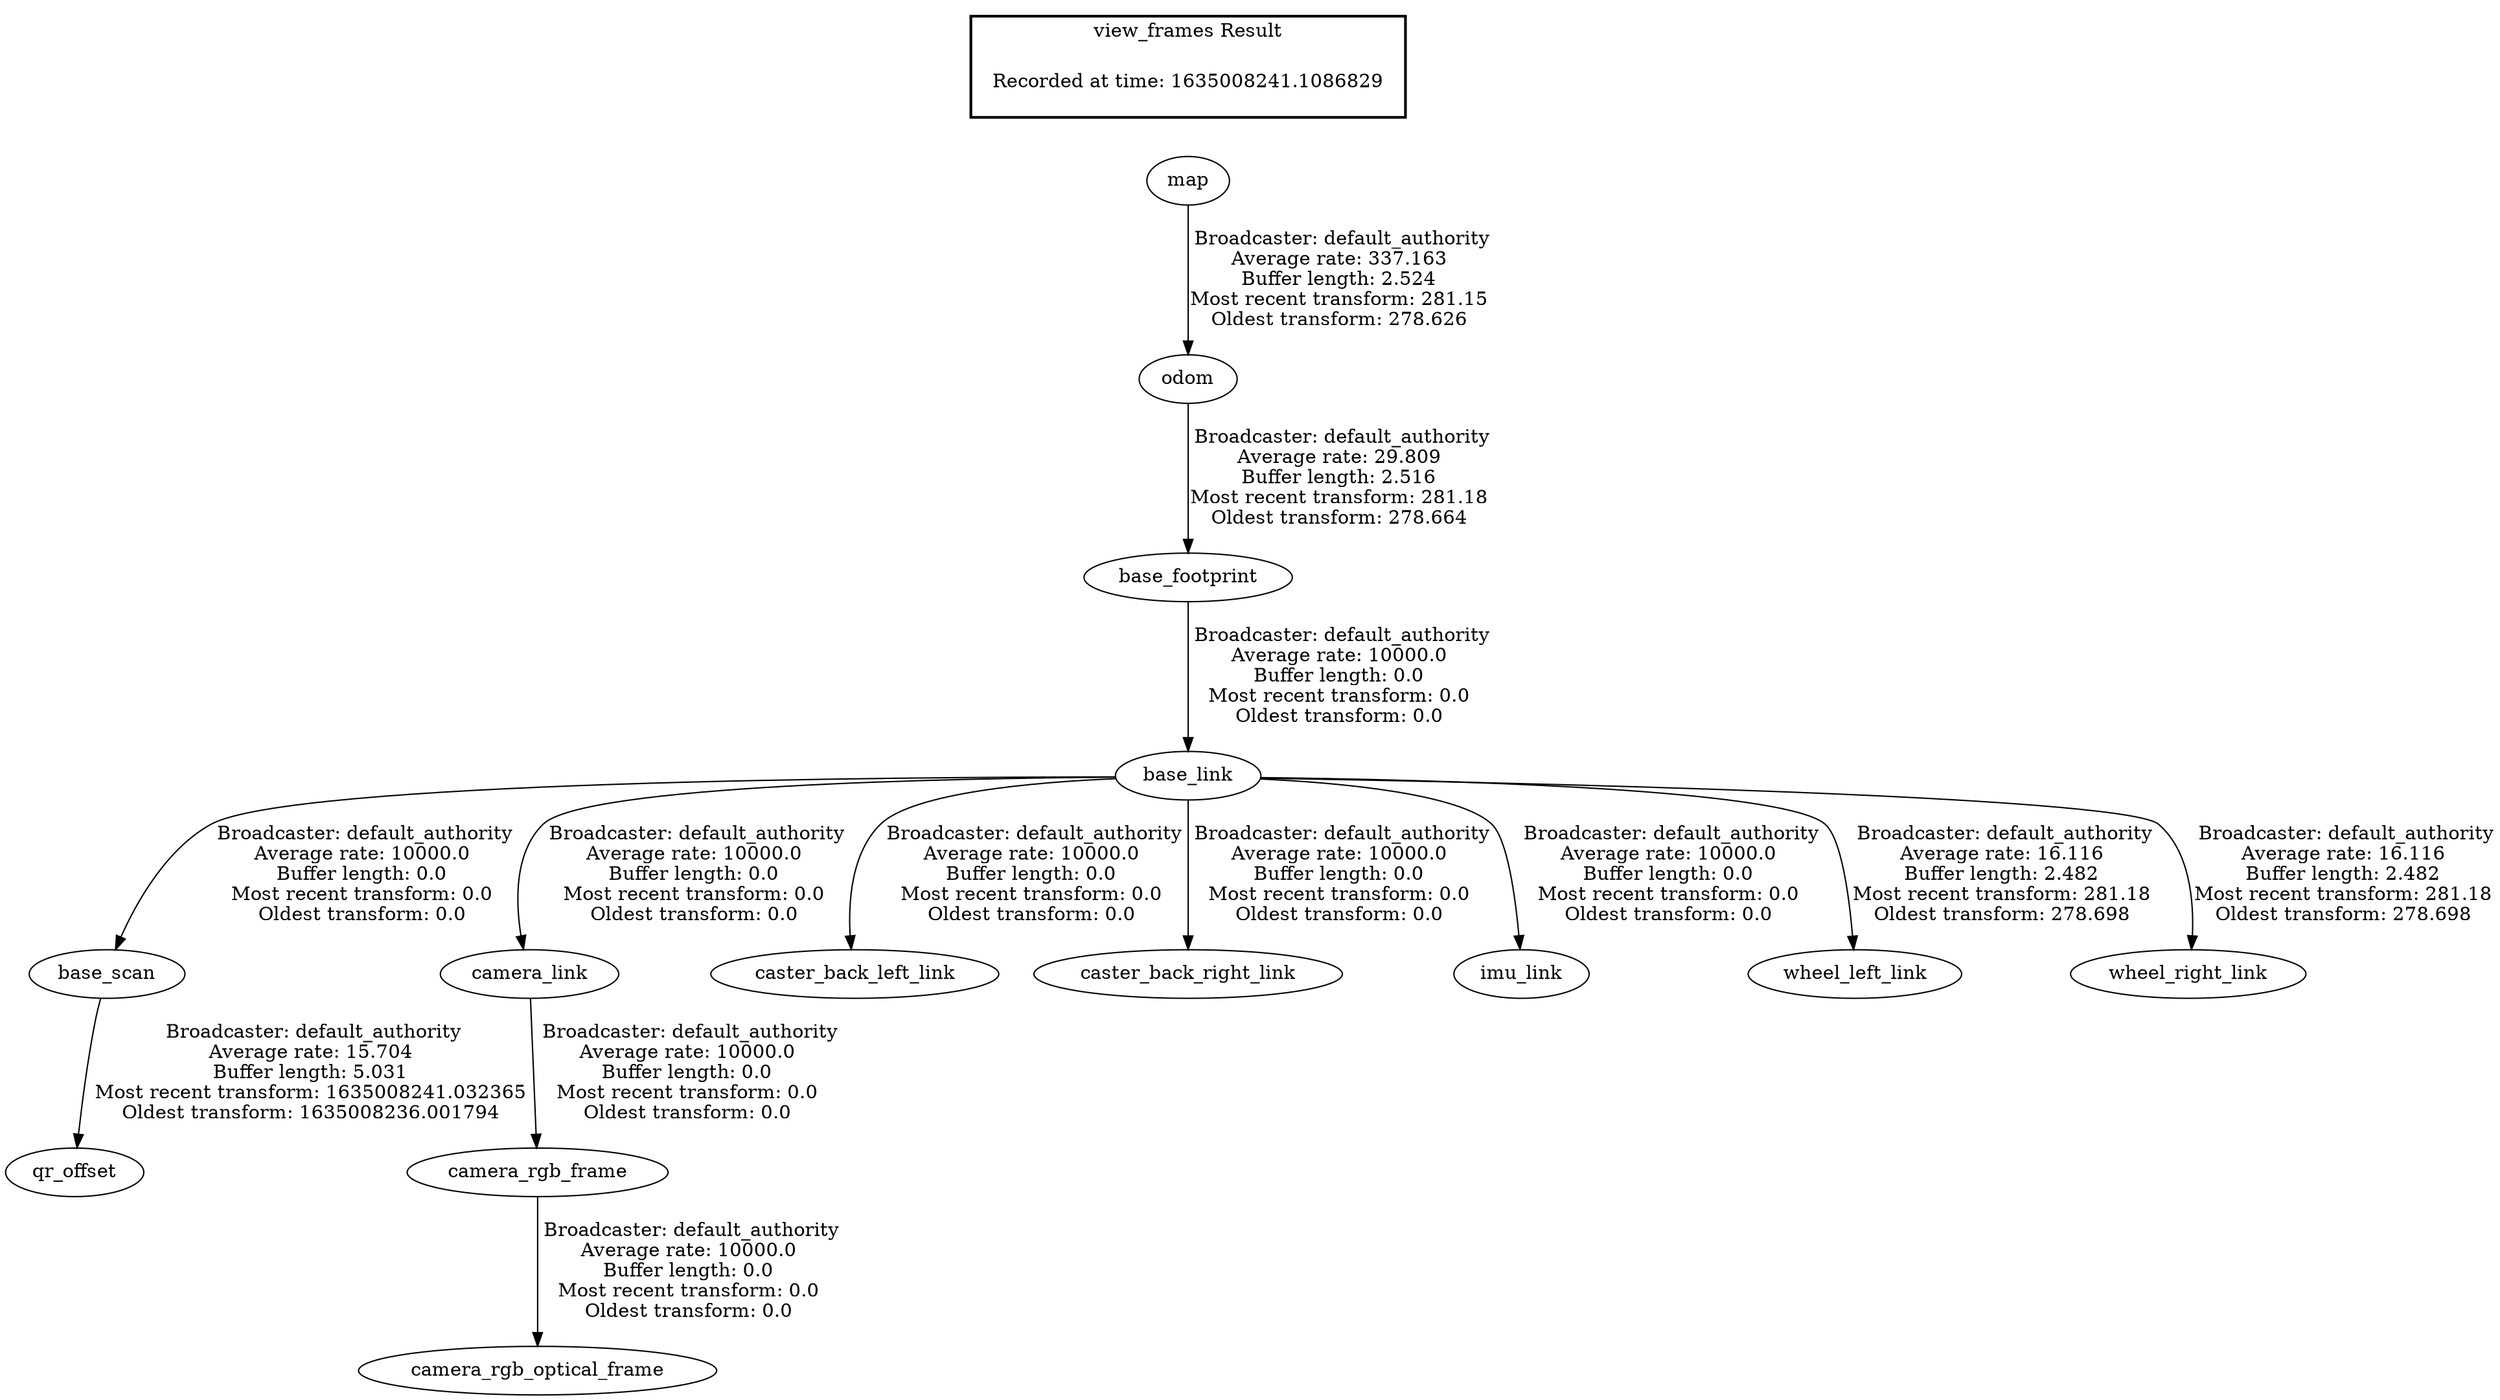 digraph G {
"base_scan" -> "qr_offset"[label=" Broadcaster: default_authority\nAverage rate: 15.704\nBuffer length: 5.031\nMost recent transform: 1635008241.032365\nOldest transform: 1635008236.001794\n"];
"base_link" -> "base_scan"[label=" Broadcaster: default_authority\nAverage rate: 10000.0\nBuffer length: 0.0\nMost recent transform: 0.0\nOldest transform: 0.0\n"];
"base_footprint" -> "base_link"[label=" Broadcaster: default_authority\nAverage rate: 10000.0\nBuffer length: 0.0\nMost recent transform: 0.0\nOldest transform: 0.0\n"];
"odom" -> "base_footprint"[label=" Broadcaster: default_authority\nAverage rate: 29.809\nBuffer length: 2.516\nMost recent transform: 281.18\nOldest transform: 278.664\n"];
"base_link" -> "camera_link"[label=" Broadcaster: default_authority\nAverage rate: 10000.0\nBuffer length: 0.0\nMost recent transform: 0.0\nOldest transform: 0.0\n"];
"camera_link" -> "camera_rgb_frame"[label=" Broadcaster: default_authority\nAverage rate: 10000.0\nBuffer length: 0.0\nMost recent transform: 0.0\nOldest transform: 0.0\n"];
"camera_rgb_frame" -> "camera_rgb_optical_frame"[label=" Broadcaster: default_authority\nAverage rate: 10000.0\nBuffer length: 0.0\nMost recent transform: 0.0\nOldest transform: 0.0\n"];
"base_link" -> "caster_back_left_link"[label=" Broadcaster: default_authority\nAverage rate: 10000.0\nBuffer length: 0.0\nMost recent transform: 0.0\nOldest transform: 0.0\n"];
"base_link" -> "caster_back_right_link"[label=" Broadcaster: default_authority\nAverage rate: 10000.0\nBuffer length: 0.0\nMost recent transform: 0.0\nOldest transform: 0.0\n"];
"base_link" -> "imu_link"[label=" Broadcaster: default_authority\nAverage rate: 10000.0\nBuffer length: 0.0\nMost recent transform: 0.0\nOldest transform: 0.0\n"];
"map" -> "odom"[label=" Broadcaster: default_authority\nAverage rate: 337.163\nBuffer length: 2.524\nMost recent transform: 281.15\nOldest transform: 278.626\n"];
"base_link" -> "wheel_left_link"[label=" Broadcaster: default_authority\nAverage rate: 16.116\nBuffer length: 2.482\nMost recent transform: 281.18\nOldest transform: 278.698\n"];
"base_link" -> "wheel_right_link"[label=" Broadcaster: default_authority\nAverage rate: 16.116\nBuffer length: 2.482\nMost recent transform: 281.18\nOldest transform: 278.698\n"];
edge [style=invis];
 subgraph cluster_legend { style=bold; color=black; label ="view_frames Result";
"Recorded at time: 1635008241.1086829"[ shape=plaintext ] ;
}->"map";
}